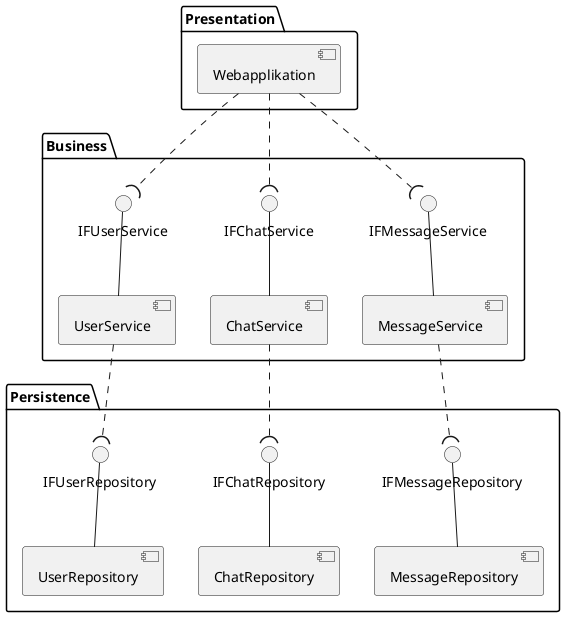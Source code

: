 @startuml chat
' Presentation Layer
package "Presentation" {
    component "Webapplikation" as app
}

' Busines (Logic) Layer
package "Business" {
    component "UserService" as US
    component "ChatService" as CS
    component "MessageService" as MS

    interface "IFUserService" as IFUS
    interface "IFChatService" as IFCS
    interface "IFMessageService" as IFMS

    US -up- IFUS
    CS -up- IFCS
    MS -up- IFMS
}

' Persistence Layer
package "Persistence" {
    component "UserRepository" as UR
    component "ChatRepository" as CR
    component "MessageRepository" as MR

    interface "IFUserRepository" as IFUR
    interface "IFChatRepository" as IFCR
    interface "IFMessageRepository" as IFMR

    UR -up- IFUR
    CR -up- IFCR
    MR -up- IFMR
}

' Connect presentation layer to busines layer
app .down.( IFUS
app .down.( IFCS
app .down.( IFMS

' Connect business layer to persistence layer
US .down.( IFUR
CS .down.( IFCR
MS .down.( IFMR
@enduml

